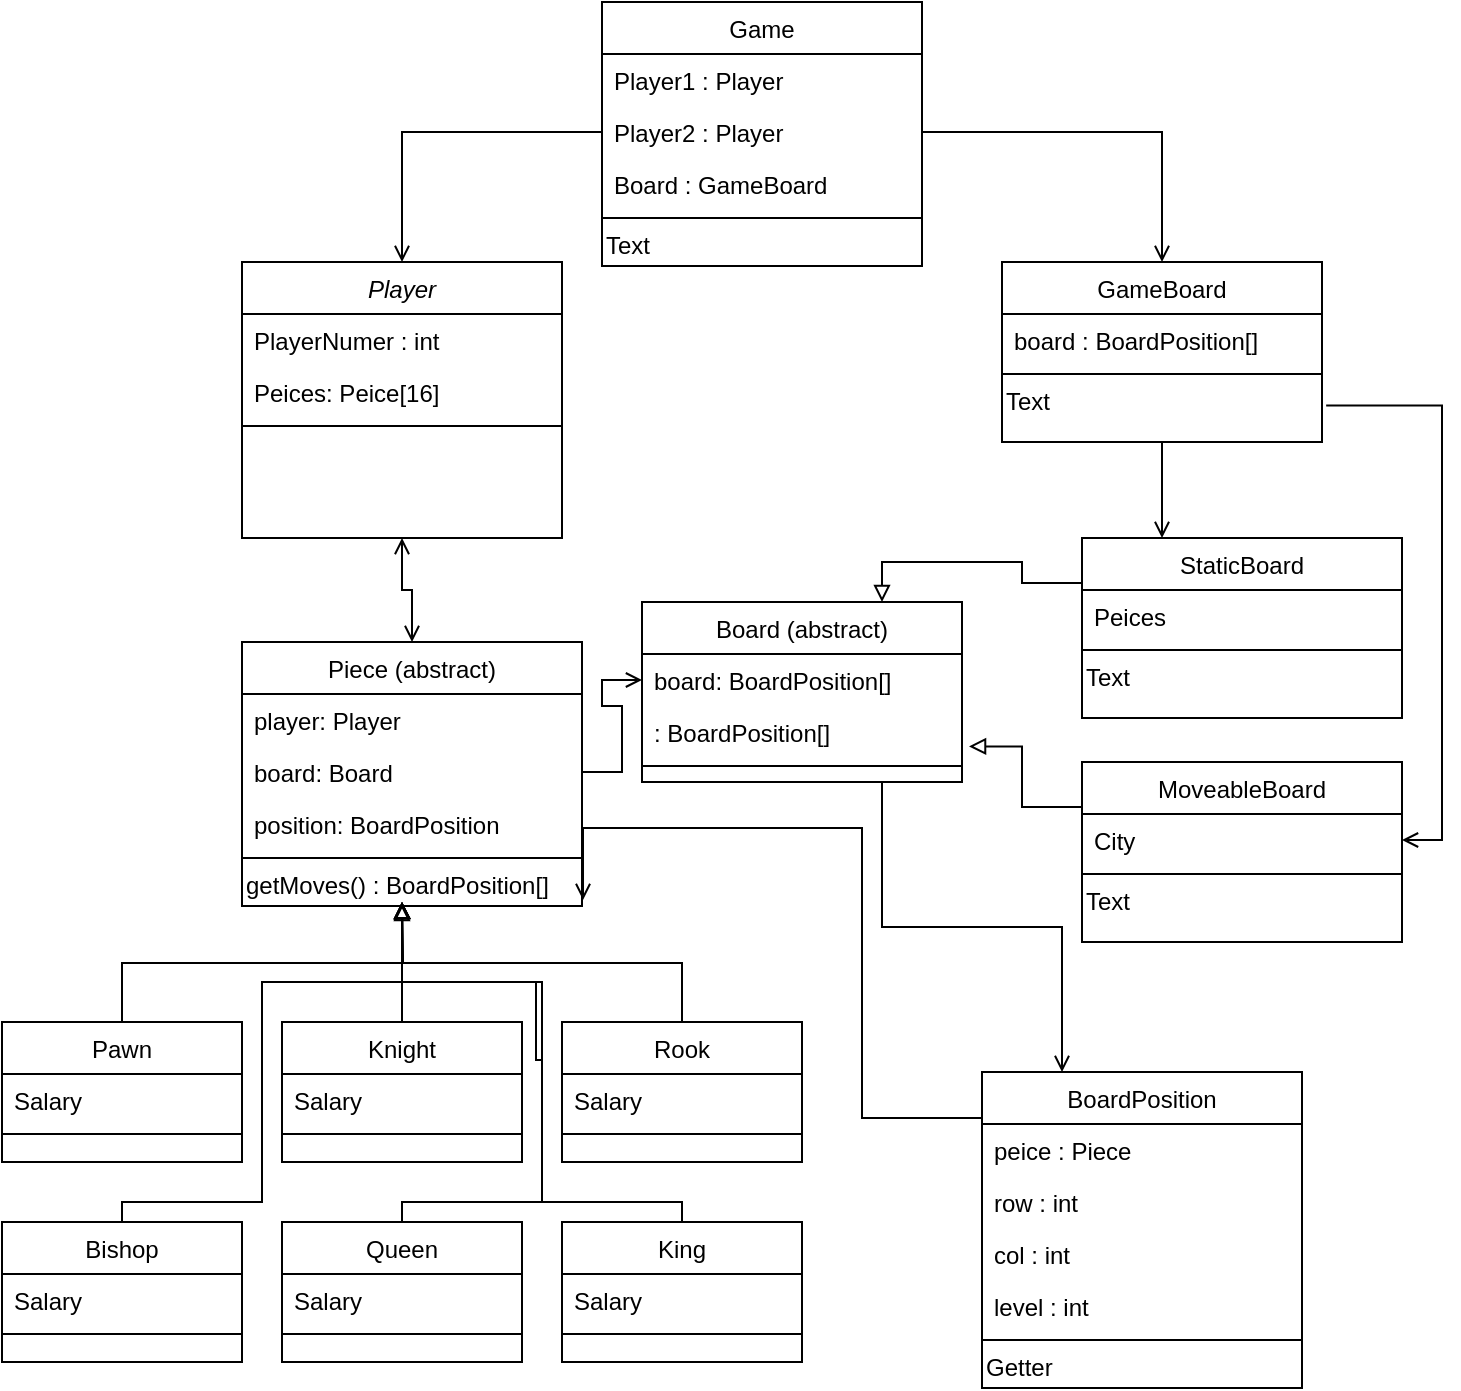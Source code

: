<mxfile version="12.9.11" type="github">
  <diagram id="C5RBs43oDa-KdzZeNtuy" name="Page-1">
    <mxGraphModel dx="1038" dy="552" grid="1" gridSize="10" guides="1" tooltips="1" connect="1" arrows="1" fold="1" page="1" pageScale="1" pageWidth="827" pageHeight="1169" math="0" shadow="0">
      <root>
        <mxCell id="WIyWlLk6GJQsqaUBKTNV-0" />
        <mxCell id="WIyWlLk6GJQsqaUBKTNV-1" parent="WIyWlLk6GJQsqaUBKTNV-0" />
        <mxCell id="lNRmMeMcvW0JSXa-dbg0-25" style="edgeStyle=orthogonalEdgeStyle;rounded=0;orthogonalLoop=1;jettySize=auto;html=1;exitX=0.5;exitY=0;exitDx=0;exitDy=0;endArrow=block;endFill=0;" parent="WIyWlLk6GJQsqaUBKTNV-1" source="zkfFHV4jXpPFQw0GAbJ--13" edge="1">
          <mxGeometry relative="1" as="geometry">
            <mxPoint x="200" y="500" as="targetPoint" />
          </mxGeometry>
        </mxCell>
        <mxCell id="lNRmMeMcvW0JSXa-dbg0-24" style="edgeStyle=orthogonalEdgeStyle;rounded=0;orthogonalLoop=1;jettySize=auto;html=1;exitX=0.5;exitY=0;exitDx=0;exitDy=0;endArrow=block;endFill=0;" parent="WIyWlLk6GJQsqaUBKTNV-1" source="lNRmMeMcvW0JSXa-dbg0-6" edge="1">
          <mxGeometry relative="1" as="geometry">
            <mxPoint x="200" y="500" as="targetPoint" />
            <Array as="points">
              <mxPoint x="200" y="520" />
              <mxPoint x="200" y="520" />
            </Array>
          </mxGeometry>
        </mxCell>
        <mxCell id="lNRmMeMcvW0JSXa-dbg0-6" value="Knight" style="swimlane;fontStyle=0;align=center;verticalAlign=top;childLayout=stackLayout;horizontal=1;startSize=26;horizontalStack=0;resizeParent=1;resizeLast=0;collapsible=1;marginBottom=0;rounded=0;shadow=0;strokeWidth=1;" parent="WIyWlLk6GJQsqaUBKTNV-1" vertex="1">
          <mxGeometry x="140" y="560" width="120" height="70" as="geometry">
            <mxRectangle x="340" y="380" width="170" height="26" as="alternateBounds" />
          </mxGeometry>
        </mxCell>
        <mxCell id="lNRmMeMcvW0JSXa-dbg0-7" value="Salary" style="text;align=left;verticalAlign=top;spacingLeft=4;spacingRight=4;overflow=hidden;rotatable=0;points=[[0,0.5],[1,0.5]];portConstraint=eastwest;" parent="lNRmMeMcvW0JSXa-dbg0-6" vertex="1">
          <mxGeometry y="26" width="120" height="26" as="geometry" />
        </mxCell>
        <mxCell id="lNRmMeMcvW0JSXa-dbg0-8" value="" style="line;html=1;strokeWidth=1;align=left;verticalAlign=middle;spacingTop=-1;spacingLeft=3;spacingRight=3;rotatable=0;labelPosition=right;points=[];portConstraint=eastwest;" parent="lNRmMeMcvW0JSXa-dbg0-6" vertex="1">
          <mxGeometry y="52" width="120" height="8" as="geometry" />
        </mxCell>
        <mxCell id="lNRmMeMcvW0JSXa-dbg0-26" style="edgeStyle=orthogonalEdgeStyle;rounded=0;orthogonalLoop=1;jettySize=auto;html=1;exitX=0.5;exitY=0;exitDx=0;exitDy=0;endArrow=block;endFill=0;" parent="WIyWlLk6GJQsqaUBKTNV-1" source="lNRmMeMcvW0JSXa-dbg0-9" edge="1">
          <mxGeometry relative="1" as="geometry">
            <mxPoint x="200" y="500" as="targetPoint" />
          </mxGeometry>
        </mxCell>
        <mxCell id="lNRmMeMcvW0JSXa-dbg0-27" style="edgeStyle=orthogonalEdgeStyle;rounded=0;orthogonalLoop=1;jettySize=auto;html=1;exitX=0.5;exitY=0;exitDx=0;exitDy=0;endArrow=block;endFill=0;" parent="WIyWlLk6GJQsqaUBKTNV-1" source="lNRmMeMcvW0JSXa-dbg0-12" edge="1">
          <mxGeometry relative="1" as="geometry">
            <mxPoint x="200" y="500" as="targetPoint" />
            <Array as="points">
              <mxPoint x="60" y="650" />
              <mxPoint x="130" y="650" />
              <mxPoint x="130" y="540" />
              <mxPoint x="200" y="540" />
            </Array>
          </mxGeometry>
        </mxCell>
        <mxCell id="lNRmMeMcvW0JSXa-dbg0-30" style="edgeStyle=orthogonalEdgeStyle;rounded=0;orthogonalLoop=1;jettySize=auto;html=1;exitX=0.5;exitY=0;exitDx=0;exitDy=0;endArrow=block;endFill=0;" parent="WIyWlLk6GJQsqaUBKTNV-1" source="lNRmMeMcvW0JSXa-dbg0-15" edge="1">
          <mxGeometry relative="1" as="geometry">
            <mxPoint x="200" y="501" as="targetPoint" />
            <Array as="points">
              <mxPoint x="200" y="650" />
              <mxPoint x="270" y="650" />
              <mxPoint x="270" y="579" />
              <mxPoint x="267" y="579" />
              <mxPoint x="267" y="540" />
              <mxPoint x="200" y="540" />
            </Array>
          </mxGeometry>
        </mxCell>
        <mxCell id="lNRmMeMcvW0JSXa-dbg0-46" value="Game" style="swimlane;fontStyle=0;align=center;verticalAlign=top;childLayout=stackLayout;horizontal=1;startSize=26;horizontalStack=0;resizeParent=1;resizeLast=0;collapsible=1;marginBottom=0;rounded=0;shadow=0;strokeWidth=1;" parent="WIyWlLk6GJQsqaUBKTNV-1" vertex="1">
          <mxGeometry x="300" y="50" width="160" height="132" as="geometry">
            <mxRectangle x="550" y="140" width="160" height="26" as="alternateBounds" />
          </mxGeometry>
        </mxCell>
        <mxCell id="lNRmMeMcvW0JSXa-dbg0-47" value="Player1 : Player" style="text;align=left;verticalAlign=top;spacingLeft=4;spacingRight=4;overflow=hidden;rotatable=0;points=[[0,0.5],[1,0.5]];portConstraint=eastwest;rounded=0;shadow=0;html=0;" parent="lNRmMeMcvW0JSXa-dbg0-46" vertex="1">
          <mxGeometry y="26" width="160" height="26" as="geometry" />
        </mxCell>
        <mxCell id="lNRmMeMcvW0JSXa-dbg0-50" value="Player2 : Player" style="text;align=left;verticalAlign=top;spacingLeft=4;spacingRight=4;overflow=hidden;rotatable=0;points=[[0,0.5],[1,0.5]];portConstraint=eastwest;rounded=0;shadow=0;html=0;" parent="lNRmMeMcvW0JSXa-dbg0-46" vertex="1">
          <mxGeometry y="52" width="160" height="26" as="geometry" />
        </mxCell>
        <mxCell id="lNRmMeMcvW0JSXa-dbg0-51" value="Board : GameBoard" style="text;align=left;verticalAlign=top;spacingLeft=4;spacingRight=4;overflow=hidden;rotatable=0;points=[[0,0.5],[1,0.5]];portConstraint=eastwest;rounded=0;shadow=0;html=0;" parent="lNRmMeMcvW0JSXa-dbg0-46" vertex="1">
          <mxGeometry y="78" width="160" height="26" as="geometry" />
        </mxCell>
        <mxCell id="lNRmMeMcvW0JSXa-dbg0-48" value="" style="line;html=1;strokeWidth=1;align=left;verticalAlign=middle;spacingTop=-1;spacingLeft=3;spacingRight=3;rotatable=0;labelPosition=right;points=[];portConstraint=eastwest;" parent="lNRmMeMcvW0JSXa-dbg0-46" vertex="1">
          <mxGeometry y="104" width="160" height="8" as="geometry" />
        </mxCell>
        <mxCell id="lNRmMeMcvW0JSXa-dbg0-49" value="Text" style="text;html=1;align=left;verticalAlign=middle;resizable=0;points=[];autosize=1;" parent="lNRmMeMcvW0JSXa-dbg0-46" vertex="1">
          <mxGeometry y="112" width="160" height="20" as="geometry" />
        </mxCell>
        <mxCell id="lNRmMeMcvW0JSXa-dbg0-15" value="Queen" style="swimlane;fontStyle=0;align=center;verticalAlign=top;childLayout=stackLayout;horizontal=1;startSize=26;horizontalStack=0;resizeParent=1;resizeLast=0;collapsible=1;marginBottom=0;rounded=0;shadow=0;strokeWidth=1;" parent="WIyWlLk6GJQsqaUBKTNV-1" vertex="1">
          <mxGeometry x="140" y="660" width="120" height="70" as="geometry">
            <mxRectangle x="340" y="380" width="170" height="26" as="alternateBounds" />
          </mxGeometry>
        </mxCell>
        <mxCell id="lNRmMeMcvW0JSXa-dbg0-16" value="Salary" style="text;align=left;verticalAlign=top;spacingLeft=4;spacingRight=4;overflow=hidden;rotatable=0;points=[[0,0.5],[1,0.5]];portConstraint=eastwest;" parent="lNRmMeMcvW0JSXa-dbg0-15" vertex="1">
          <mxGeometry y="26" width="120" height="26" as="geometry" />
        </mxCell>
        <mxCell id="lNRmMeMcvW0JSXa-dbg0-17" value="" style="line;html=1;strokeWidth=1;align=left;verticalAlign=middle;spacingTop=-1;spacingLeft=3;spacingRight=3;rotatable=0;labelPosition=right;points=[];portConstraint=eastwest;" parent="lNRmMeMcvW0JSXa-dbg0-15" vertex="1">
          <mxGeometry y="52" width="120" height="8" as="geometry" />
        </mxCell>
        <mxCell id="zkfFHV4jXpPFQw0GAbJ--13" value="Pawn" style="swimlane;fontStyle=0;align=center;verticalAlign=top;childLayout=stackLayout;horizontal=1;startSize=26;horizontalStack=0;resizeParent=1;resizeLast=0;collapsible=1;marginBottom=0;rounded=0;shadow=0;strokeWidth=1;" parent="WIyWlLk6GJQsqaUBKTNV-1" vertex="1">
          <mxGeometry y="560" width="120" height="70" as="geometry">
            <mxRectangle x="340" y="380" width="170" height="26" as="alternateBounds" />
          </mxGeometry>
        </mxCell>
        <mxCell id="zkfFHV4jXpPFQw0GAbJ--14" value="Salary" style="text;align=left;verticalAlign=top;spacingLeft=4;spacingRight=4;overflow=hidden;rotatable=0;points=[[0,0.5],[1,0.5]];portConstraint=eastwest;" parent="zkfFHV4jXpPFQw0GAbJ--13" vertex="1">
          <mxGeometry y="26" width="120" height="26" as="geometry" />
        </mxCell>
        <mxCell id="zkfFHV4jXpPFQw0GAbJ--15" value="" style="line;html=1;strokeWidth=1;align=left;verticalAlign=middle;spacingTop=-1;spacingLeft=3;spacingRight=3;rotatable=0;labelPosition=right;points=[];portConstraint=eastwest;" parent="zkfFHV4jXpPFQw0GAbJ--13" vertex="1">
          <mxGeometry y="52" width="120" height="8" as="geometry" />
        </mxCell>
        <mxCell id="lNRmMeMcvW0JSXa-dbg0-12" value="Bishop" style="swimlane;fontStyle=0;align=center;verticalAlign=top;childLayout=stackLayout;horizontal=1;startSize=26;horizontalStack=0;resizeParent=1;resizeLast=0;collapsible=1;marginBottom=0;rounded=0;shadow=0;strokeWidth=1;" parent="WIyWlLk6GJQsqaUBKTNV-1" vertex="1">
          <mxGeometry y="660" width="120" height="70" as="geometry">
            <mxRectangle x="340" y="380" width="170" height="26" as="alternateBounds" />
          </mxGeometry>
        </mxCell>
        <mxCell id="lNRmMeMcvW0JSXa-dbg0-13" value="Salary" style="text;align=left;verticalAlign=top;spacingLeft=4;spacingRight=4;overflow=hidden;rotatable=0;points=[[0,0.5],[1,0.5]];portConstraint=eastwest;" parent="lNRmMeMcvW0JSXa-dbg0-12" vertex="1">
          <mxGeometry y="26" width="120" height="26" as="geometry" />
        </mxCell>
        <mxCell id="lNRmMeMcvW0JSXa-dbg0-14" value="" style="line;html=1;strokeWidth=1;align=left;verticalAlign=middle;spacingTop=-1;spacingLeft=3;spacingRight=3;rotatable=0;labelPosition=right;points=[];portConstraint=eastwest;" parent="lNRmMeMcvW0JSXa-dbg0-12" vertex="1">
          <mxGeometry y="52" width="120" height="8" as="geometry" />
        </mxCell>
        <mxCell id="lNRmMeMcvW0JSXa-dbg0-9" value="Rook" style="swimlane;fontStyle=0;align=center;verticalAlign=top;childLayout=stackLayout;horizontal=1;startSize=26;horizontalStack=0;resizeParent=1;resizeLast=0;collapsible=1;marginBottom=0;rounded=0;shadow=0;strokeWidth=1;" parent="WIyWlLk6GJQsqaUBKTNV-1" vertex="1">
          <mxGeometry x="280" y="560" width="120" height="70" as="geometry">
            <mxRectangle x="340" y="380" width="170" height="26" as="alternateBounds" />
          </mxGeometry>
        </mxCell>
        <mxCell id="lNRmMeMcvW0JSXa-dbg0-10" value="Salary" style="text;align=left;verticalAlign=top;spacingLeft=4;spacingRight=4;overflow=hidden;rotatable=0;points=[[0,0.5],[1,0.5]];portConstraint=eastwest;" parent="lNRmMeMcvW0JSXa-dbg0-9" vertex="1">
          <mxGeometry y="26" width="120" height="26" as="geometry" />
        </mxCell>
        <mxCell id="lNRmMeMcvW0JSXa-dbg0-11" value="" style="line;html=1;strokeWidth=1;align=left;verticalAlign=middle;spacingTop=-1;spacingLeft=3;spacingRight=3;rotatable=0;labelPosition=right;points=[];portConstraint=eastwest;" parent="lNRmMeMcvW0JSXa-dbg0-9" vertex="1">
          <mxGeometry y="52" width="120" height="8" as="geometry" />
        </mxCell>
        <mxCell id="lNRmMeMcvW0JSXa-dbg0-28" style="edgeStyle=orthogonalEdgeStyle;rounded=0;orthogonalLoop=1;jettySize=auto;html=1;exitX=0.5;exitY=0;exitDx=0;exitDy=0;endArrow=block;endFill=0;" parent="WIyWlLk6GJQsqaUBKTNV-1" source="lNRmMeMcvW0JSXa-dbg0-18" edge="1">
          <mxGeometry relative="1" as="geometry">
            <mxPoint x="200" y="500" as="targetPoint" />
            <Array as="points">
              <mxPoint x="340" y="650" />
              <mxPoint x="270" y="650" />
              <mxPoint x="270" y="540" />
              <mxPoint x="200" y="540" />
            </Array>
          </mxGeometry>
        </mxCell>
        <mxCell id="lNRmMeMcvW0JSXa-dbg0-18" value="King" style="swimlane;fontStyle=0;align=center;verticalAlign=top;childLayout=stackLayout;horizontal=1;startSize=26;horizontalStack=0;resizeParent=1;resizeLast=0;collapsible=1;marginBottom=0;rounded=0;shadow=0;strokeWidth=1;" parent="WIyWlLk6GJQsqaUBKTNV-1" vertex="1">
          <mxGeometry x="280" y="660" width="120" height="70" as="geometry">
            <mxRectangle x="340" y="380" width="170" height="26" as="alternateBounds" />
          </mxGeometry>
        </mxCell>
        <mxCell id="lNRmMeMcvW0JSXa-dbg0-19" value="Salary" style="text;align=left;verticalAlign=top;spacingLeft=4;spacingRight=4;overflow=hidden;rotatable=0;points=[[0,0.5],[1,0.5]];portConstraint=eastwest;" parent="lNRmMeMcvW0JSXa-dbg0-18" vertex="1">
          <mxGeometry y="26" width="120" height="26" as="geometry" />
        </mxCell>
        <mxCell id="lNRmMeMcvW0JSXa-dbg0-20" value="" style="line;html=1;strokeWidth=1;align=left;verticalAlign=middle;spacingTop=-1;spacingLeft=3;spacingRight=3;rotatable=0;labelPosition=right;points=[];portConstraint=eastwest;" parent="lNRmMeMcvW0JSXa-dbg0-18" vertex="1">
          <mxGeometry y="52" width="120" height="8" as="geometry" />
        </mxCell>
        <mxCell id="lNRmMeMcvW0JSXa-dbg0-31" style="edgeStyle=orthogonalEdgeStyle;rounded=0;orthogonalLoop=1;jettySize=auto;html=1;exitX=0.5;exitY=1;exitDx=0;exitDy=0;entryX=0.5;entryY=0;entryDx=0;entryDy=0;endArrow=open;endFill=0;startArrow=open;startFill=0;" parent="WIyWlLk6GJQsqaUBKTNV-1" source="zkfFHV4jXpPFQw0GAbJ--0" target="lNRmMeMcvW0JSXa-dbg0-42" edge="1">
          <mxGeometry relative="1" as="geometry">
            <mxPoint x="200" y="360" as="targetPoint" />
          </mxGeometry>
        </mxCell>
        <mxCell id="zkfFHV4jXpPFQw0GAbJ--0" value="Player" style="swimlane;fontStyle=2;align=center;verticalAlign=top;childLayout=stackLayout;horizontal=1;startSize=26;horizontalStack=0;resizeParent=1;resizeLast=0;collapsible=1;marginBottom=0;rounded=0;shadow=0;strokeWidth=1;" parent="WIyWlLk6GJQsqaUBKTNV-1" vertex="1">
          <mxGeometry x="120" y="180" width="160" height="138" as="geometry">
            <mxRectangle x="230" y="140" width="160" height="26" as="alternateBounds" />
          </mxGeometry>
        </mxCell>
        <mxCell id="zkfFHV4jXpPFQw0GAbJ--2" value="PlayerNumer : int" style="text;align=left;verticalAlign=top;spacingLeft=4;spacingRight=4;overflow=hidden;rotatable=0;points=[[0,0.5],[1,0.5]];portConstraint=eastwest;rounded=0;shadow=0;html=0;" parent="zkfFHV4jXpPFQw0GAbJ--0" vertex="1">
          <mxGeometry y="26" width="160" height="26" as="geometry" />
        </mxCell>
        <mxCell id="zkfFHV4jXpPFQw0GAbJ--3" value="Peices: Peice[16]" style="text;align=left;verticalAlign=top;spacingLeft=4;spacingRight=4;overflow=hidden;rotatable=0;points=[[0,0.5],[1,0.5]];portConstraint=eastwest;rounded=0;shadow=0;html=0;" parent="zkfFHV4jXpPFQw0GAbJ--0" vertex="1">
          <mxGeometry y="52" width="160" height="26" as="geometry" />
        </mxCell>
        <mxCell id="zkfFHV4jXpPFQw0GAbJ--4" value="" style="line;html=1;strokeWidth=1;align=left;verticalAlign=middle;spacingTop=-1;spacingLeft=3;spacingRight=3;rotatable=0;labelPosition=right;points=[];portConstraint=eastwest;" parent="zkfFHV4jXpPFQw0GAbJ--0" vertex="1">
          <mxGeometry y="78" width="160" height="8" as="geometry" />
        </mxCell>
        <mxCell id="lNRmMeMcvW0JSXa-dbg0-71" style="edgeStyle=orthogonalEdgeStyle;rounded=0;orthogonalLoop=1;jettySize=auto;html=1;exitX=0.5;exitY=1;exitDx=0;exitDy=0;entryX=0.25;entryY=0;entryDx=0;entryDy=0;startArrow=none;startFill=0;endArrow=open;endFill=0;" parent="WIyWlLk6GJQsqaUBKTNV-1" source="zkfFHV4jXpPFQw0GAbJ--17" target="lNRmMeMcvW0JSXa-dbg0-37" edge="1">
          <mxGeometry relative="1" as="geometry" />
        </mxCell>
        <mxCell id="lNRmMeMcvW0JSXa-dbg0-72" style="edgeStyle=orthogonalEdgeStyle;rounded=0;orthogonalLoop=1;jettySize=auto;html=1;exitX=1.013;exitY=0.59;exitDx=0;exitDy=0;entryX=1;entryY=0.5;entryDx=0;entryDy=0;startArrow=none;startFill=0;endArrow=open;endFill=0;exitPerimeter=0;" parent="WIyWlLk6GJQsqaUBKTNV-1" source="lNRmMeMcvW0JSXa-dbg0-32" target="lNRmMeMcvW0JSXa-dbg0-34" edge="1">
          <mxGeometry relative="1" as="geometry">
            <Array as="points">
              <mxPoint x="720" y="252" />
              <mxPoint x="720" y="469" />
            </Array>
          </mxGeometry>
        </mxCell>
        <mxCell id="zkfFHV4jXpPFQw0GAbJ--17" value="GameBoard" style="swimlane;fontStyle=0;align=center;verticalAlign=top;childLayout=stackLayout;horizontal=1;startSize=26;horizontalStack=0;resizeParent=1;resizeLast=0;collapsible=1;marginBottom=0;rounded=0;shadow=0;strokeWidth=1;" parent="WIyWlLk6GJQsqaUBKTNV-1" vertex="1">
          <mxGeometry x="500" y="180" width="160" height="90" as="geometry">
            <mxRectangle x="550" y="140" width="160" height="26" as="alternateBounds" />
          </mxGeometry>
        </mxCell>
        <mxCell id="zkfFHV4jXpPFQw0GAbJ--19" value="board : BoardPosition[]" style="text;align=left;verticalAlign=top;spacingLeft=4;spacingRight=4;overflow=hidden;rotatable=0;points=[[0,0.5],[1,0.5]];portConstraint=eastwest;rounded=0;shadow=0;html=0;" parent="zkfFHV4jXpPFQw0GAbJ--17" vertex="1">
          <mxGeometry y="26" width="160" height="26" as="geometry" />
        </mxCell>
        <mxCell id="zkfFHV4jXpPFQw0GAbJ--23" value="" style="line;html=1;strokeWidth=1;align=left;verticalAlign=middle;spacingTop=-1;spacingLeft=3;spacingRight=3;rotatable=0;labelPosition=right;points=[];portConstraint=eastwest;" parent="zkfFHV4jXpPFQw0GAbJ--17" vertex="1">
          <mxGeometry y="52" width="160" height="8" as="geometry" />
        </mxCell>
        <mxCell id="lNRmMeMcvW0JSXa-dbg0-32" value="Text" style="text;html=1;align=left;verticalAlign=middle;resizable=0;points=[];autosize=1;" parent="zkfFHV4jXpPFQw0GAbJ--17" vertex="1">
          <mxGeometry y="60" width="160" height="20" as="geometry" />
        </mxCell>
        <mxCell id="lNRmMeMcvW0JSXa-dbg0-52" style="edgeStyle=orthogonalEdgeStyle;rounded=0;orthogonalLoop=1;jettySize=auto;html=1;exitX=0;exitY=0.5;exitDx=0;exitDy=0;startArrow=none;startFill=0;endArrow=open;endFill=0;" parent="WIyWlLk6GJQsqaUBKTNV-1" source="lNRmMeMcvW0JSXa-dbg0-50" target="zkfFHV4jXpPFQw0GAbJ--0" edge="1">
          <mxGeometry relative="1" as="geometry" />
        </mxCell>
        <mxCell id="lNRmMeMcvW0JSXa-dbg0-53" style="edgeStyle=orthogonalEdgeStyle;rounded=0;orthogonalLoop=1;jettySize=auto;html=1;exitX=1;exitY=0.5;exitDx=0;exitDy=0;startArrow=none;startFill=0;endArrow=open;endFill=0;" parent="WIyWlLk6GJQsqaUBKTNV-1" source="lNRmMeMcvW0JSXa-dbg0-50" target="zkfFHV4jXpPFQw0GAbJ--17" edge="1">
          <mxGeometry relative="1" as="geometry" />
        </mxCell>
        <mxCell id="lNRmMeMcvW0JSXa-dbg0-74" style="edgeStyle=orthogonalEdgeStyle;rounded=0;orthogonalLoop=1;jettySize=auto;html=1;exitX=0.75;exitY=1;exitDx=0;exitDy=0;entryX=0.25;entryY=0;entryDx=0;entryDy=0;startArrow=none;startFill=0;endArrow=open;endFill=0;" parent="WIyWlLk6GJQsqaUBKTNV-1" source="lNRmMeMcvW0JSXa-dbg0-66" target="lNRmMeMcvW0JSXa-dbg0-54" edge="1">
          <mxGeometry relative="1" as="geometry" />
        </mxCell>
        <mxCell id="lNRmMeMcvW0JSXa-dbg0-70" style="edgeStyle=orthogonalEdgeStyle;rounded=0;orthogonalLoop=1;jettySize=auto;html=1;exitX=1;exitY=0.5;exitDx=0;exitDy=0;entryX=0;entryY=0.5;entryDx=0;entryDy=0;startArrow=none;startFill=0;endArrow=open;endFill=0;" parent="WIyWlLk6GJQsqaUBKTNV-1" source="lNRmMeMcvW0JSXa-dbg0-65" target="lNRmMeMcvW0JSXa-dbg0-67" edge="1">
          <mxGeometry relative="1" as="geometry" />
        </mxCell>
        <mxCell id="lNRmMeMcvW0JSXa-dbg0-75" style="edgeStyle=orthogonalEdgeStyle;rounded=0;orthogonalLoop=1;jettySize=auto;html=1;exitX=0;exitY=0.25;exitDx=0;exitDy=0;entryX=0.75;entryY=0;entryDx=0;entryDy=0;startArrow=none;startFill=0;endArrow=block;endFill=0;" parent="WIyWlLk6GJQsqaUBKTNV-1" source="lNRmMeMcvW0JSXa-dbg0-37" target="lNRmMeMcvW0JSXa-dbg0-66" edge="1">
          <mxGeometry relative="1" as="geometry" />
        </mxCell>
        <mxCell id="lNRmMeMcvW0JSXa-dbg0-37" value="StaticBoard" style="swimlane;fontStyle=0;align=center;verticalAlign=top;childLayout=stackLayout;horizontal=1;startSize=26;horizontalStack=0;resizeParent=1;resizeLast=0;collapsible=1;marginBottom=0;rounded=0;shadow=0;strokeWidth=1;" parent="WIyWlLk6GJQsqaUBKTNV-1" vertex="1">
          <mxGeometry x="540" y="318" width="160" height="90" as="geometry">
            <mxRectangle x="550" y="140" width="160" height="26" as="alternateBounds" />
          </mxGeometry>
        </mxCell>
        <mxCell id="lNRmMeMcvW0JSXa-dbg0-38" value="Peices" style="text;align=left;verticalAlign=top;spacingLeft=4;spacingRight=4;overflow=hidden;rotatable=0;points=[[0,0.5],[1,0.5]];portConstraint=eastwest;rounded=0;shadow=0;html=0;" parent="lNRmMeMcvW0JSXa-dbg0-37" vertex="1">
          <mxGeometry y="26" width="160" height="26" as="geometry" />
        </mxCell>
        <mxCell id="lNRmMeMcvW0JSXa-dbg0-39" value="" style="line;html=1;strokeWidth=1;align=left;verticalAlign=middle;spacingTop=-1;spacingLeft=3;spacingRight=3;rotatable=0;labelPosition=right;points=[];portConstraint=eastwest;" parent="lNRmMeMcvW0JSXa-dbg0-37" vertex="1">
          <mxGeometry y="52" width="160" height="8" as="geometry" />
        </mxCell>
        <mxCell id="lNRmMeMcvW0JSXa-dbg0-40" value="Text" style="text;html=1;align=left;verticalAlign=middle;resizable=0;points=[];autosize=1;" parent="lNRmMeMcvW0JSXa-dbg0-37" vertex="1">
          <mxGeometry y="60" width="160" height="20" as="geometry" />
        </mxCell>
        <mxCell id="lNRmMeMcvW0JSXa-dbg0-76" style="edgeStyle=orthogonalEdgeStyle;rounded=0;orthogonalLoop=1;jettySize=auto;html=1;exitX=0;exitY=0.25;exitDx=0;exitDy=0;startArrow=none;startFill=0;endArrow=block;endFill=0;entryX=1.022;entryY=0.777;entryDx=0;entryDy=0;entryPerimeter=0;" parent="WIyWlLk6GJQsqaUBKTNV-1" source="lNRmMeMcvW0JSXa-dbg0-33" target="lNRmMeMcvW0JSXa-dbg0-90" edge="1">
          <mxGeometry relative="1" as="geometry">
            <mxPoint x="720" y="100" as="targetPoint" />
          </mxGeometry>
        </mxCell>
        <mxCell id="lNRmMeMcvW0JSXa-dbg0-33" value="MoveableBoard" style="swimlane;fontStyle=0;align=center;verticalAlign=top;childLayout=stackLayout;horizontal=1;startSize=26;horizontalStack=0;resizeParent=1;resizeLast=0;collapsible=1;marginBottom=0;rounded=0;shadow=0;strokeWidth=1;" parent="WIyWlLk6GJQsqaUBKTNV-1" vertex="1">
          <mxGeometry x="540" y="430" width="160" height="90" as="geometry">
            <mxRectangle x="550" y="140" width="160" height="26" as="alternateBounds" />
          </mxGeometry>
        </mxCell>
        <mxCell id="lNRmMeMcvW0JSXa-dbg0-34" value="City" style="text;align=left;verticalAlign=top;spacingLeft=4;spacingRight=4;overflow=hidden;rotatable=0;points=[[0,0.5],[1,0.5]];portConstraint=eastwest;rounded=0;shadow=0;html=0;" parent="lNRmMeMcvW0JSXa-dbg0-33" vertex="1">
          <mxGeometry y="26" width="160" height="26" as="geometry" />
        </mxCell>
        <mxCell id="lNRmMeMcvW0JSXa-dbg0-35" value="" style="line;html=1;strokeWidth=1;align=left;verticalAlign=middle;spacingTop=-1;spacingLeft=3;spacingRight=3;rotatable=0;labelPosition=right;points=[];portConstraint=eastwest;" parent="lNRmMeMcvW0JSXa-dbg0-33" vertex="1">
          <mxGeometry y="52" width="160" height="8" as="geometry" />
        </mxCell>
        <mxCell id="lNRmMeMcvW0JSXa-dbg0-36" value="Text" style="text;html=1;align=left;verticalAlign=middle;resizable=0;points=[];autosize=1;" parent="lNRmMeMcvW0JSXa-dbg0-33" vertex="1">
          <mxGeometry y="60" width="160" height="20" as="geometry" />
        </mxCell>
        <mxCell id="lNRmMeMcvW0JSXa-dbg0-73" style="edgeStyle=orthogonalEdgeStyle;rounded=0;orthogonalLoop=1;jettySize=auto;html=1;exitX=0;exitY=0.25;exitDx=0;exitDy=0;entryX=1.003;entryY=0.85;entryDx=0;entryDy=0;entryPerimeter=0;startArrow=none;startFill=0;endArrow=open;endFill=0;" parent="WIyWlLk6GJQsqaUBKTNV-1" source="lNRmMeMcvW0JSXa-dbg0-54" target="lNRmMeMcvW0JSXa-dbg0-45" edge="1">
          <mxGeometry relative="1" as="geometry">
            <Array as="points">
              <mxPoint x="430" y="608" />
              <mxPoint x="430" y="463" />
            </Array>
          </mxGeometry>
        </mxCell>
        <mxCell id="lNRmMeMcvW0JSXa-dbg0-54" value="BoardPosition" style="swimlane;fontStyle=0;align=center;verticalAlign=top;childLayout=stackLayout;horizontal=1;startSize=26;horizontalStack=0;resizeParent=1;resizeLast=0;collapsible=1;marginBottom=0;rounded=0;shadow=0;strokeWidth=1;" parent="WIyWlLk6GJQsqaUBKTNV-1" vertex="1">
          <mxGeometry x="490" y="585" width="160" height="158" as="geometry">
            <mxRectangle x="550" y="140" width="160" height="26" as="alternateBounds" />
          </mxGeometry>
        </mxCell>
        <mxCell id="lNRmMeMcvW0JSXa-dbg0-55" value="peice : Piece" style="text;align=left;verticalAlign=top;spacingLeft=4;spacingRight=4;overflow=hidden;rotatable=0;points=[[0,0.5],[1,0.5]];portConstraint=eastwest;rounded=0;shadow=0;html=0;" parent="lNRmMeMcvW0JSXa-dbg0-54" vertex="1">
          <mxGeometry y="26" width="160" height="26" as="geometry" />
        </mxCell>
        <mxCell id="LAoSmU1_jHVNk5nv93MW-0" value="row : int" style="text;align=left;verticalAlign=top;spacingLeft=4;spacingRight=4;overflow=hidden;rotatable=0;points=[[0,0.5],[1,0.5]];portConstraint=eastwest;rounded=0;shadow=0;html=0;" vertex="1" parent="lNRmMeMcvW0JSXa-dbg0-54">
          <mxGeometry y="52" width="160" height="26" as="geometry" />
        </mxCell>
        <mxCell id="LAoSmU1_jHVNk5nv93MW-2" value="col : int" style="text;align=left;verticalAlign=top;spacingLeft=4;spacingRight=4;overflow=hidden;rotatable=0;points=[[0,0.5],[1,0.5]];portConstraint=eastwest;rounded=0;shadow=0;html=0;" vertex="1" parent="lNRmMeMcvW0JSXa-dbg0-54">
          <mxGeometry y="78" width="160" height="26" as="geometry" />
        </mxCell>
        <mxCell id="LAoSmU1_jHVNk5nv93MW-4" value="level : int" style="text;align=left;verticalAlign=top;spacingLeft=4;spacingRight=4;overflow=hidden;rotatable=0;points=[[0,0.5],[1,0.5]];portConstraint=eastwest;rounded=0;shadow=0;html=0;" vertex="1" parent="lNRmMeMcvW0JSXa-dbg0-54">
          <mxGeometry y="104" width="160" height="26" as="geometry" />
        </mxCell>
        <mxCell id="lNRmMeMcvW0JSXa-dbg0-56" value="" style="line;html=1;strokeWidth=1;align=left;verticalAlign=middle;spacingTop=-1;spacingLeft=3;spacingRight=3;rotatable=0;labelPosition=right;points=[];portConstraint=eastwest;" parent="lNRmMeMcvW0JSXa-dbg0-54" vertex="1">
          <mxGeometry y="130" width="160" height="8" as="geometry" />
        </mxCell>
        <mxCell id="lNRmMeMcvW0JSXa-dbg0-57" value="Getter" style="text;html=1;align=left;verticalAlign=middle;resizable=0;points=[];autosize=1;" parent="lNRmMeMcvW0JSXa-dbg0-54" vertex="1">
          <mxGeometry y="138" width="160" height="20" as="geometry" />
        </mxCell>
        <mxCell id="lNRmMeMcvW0JSXa-dbg0-42" value="Piece (abstract)" style="swimlane;fontStyle=0;align=center;verticalAlign=top;childLayout=stackLayout;horizontal=1;startSize=26;horizontalStack=0;resizeParent=1;resizeLast=0;collapsible=1;marginBottom=0;rounded=0;shadow=0;strokeWidth=1;" parent="WIyWlLk6GJQsqaUBKTNV-1" vertex="1">
          <mxGeometry x="120" y="370" width="170" height="132" as="geometry">
            <mxRectangle x="550" y="140" width="160" height="26" as="alternateBounds" />
          </mxGeometry>
        </mxCell>
        <mxCell id="lNRmMeMcvW0JSXa-dbg0-43" value="player: Player" style="text;align=left;verticalAlign=top;spacingLeft=4;spacingRight=4;overflow=hidden;rotatable=0;points=[[0,0.5],[1,0.5]];portConstraint=eastwest;rounded=0;shadow=0;html=0;" parent="lNRmMeMcvW0JSXa-dbg0-42" vertex="1">
          <mxGeometry y="26" width="170" height="26" as="geometry" />
        </mxCell>
        <mxCell id="lNRmMeMcvW0JSXa-dbg0-65" value="board: Board" style="text;align=left;verticalAlign=top;spacingLeft=4;spacingRight=4;overflow=hidden;rotatable=0;points=[[0,0.5],[1,0.5]];portConstraint=eastwest;rounded=0;shadow=0;html=0;" parent="lNRmMeMcvW0JSXa-dbg0-42" vertex="1">
          <mxGeometry y="52" width="170" height="26" as="geometry" />
        </mxCell>
        <mxCell id="LAoSmU1_jHVNk5nv93MW-6" value="position: BoardPosition" style="text;align=left;verticalAlign=top;spacingLeft=4;spacingRight=4;overflow=hidden;rotatable=0;points=[[0,0.5],[1,0.5]];portConstraint=eastwest;rounded=0;shadow=0;html=0;" vertex="1" parent="lNRmMeMcvW0JSXa-dbg0-42">
          <mxGeometry y="78" width="170" height="26" as="geometry" />
        </mxCell>
        <mxCell id="lNRmMeMcvW0JSXa-dbg0-44" value="" style="line;html=1;strokeWidth=1;align=left;verticalAlign=middle;spacingTop=-1;spacingLeft=3;spacingRight=3;rotatable=0;labelPosition=right;points=[];portConstraint=eastwest;" parent="lNRmMeMcvW0JSXa-dbg0-42" vertex="1">
          <mxGeometry y="104" width="170" height="8" as="geometry" />
        </mxCell>
        <mxCell id="lNRmMeMcvW0JSXa-dbg0-45" value="getMoves() : BoardPosition[]" style="text;html=1;align=left;verticalAlign=middle;resizable=0;points=[];autosize=1;" parent="lNRmMeMcvW0JSXa-dbg0-42" vertex="1">
          <mxGeometry y="112" width="170" height="20" as="geometry" />
        </mxCell>
        <mxCell id="lNRmMeMcvW0JSXa-dbg0-66" value="Board (abstract)" style="swimlane;fontStyle=0;align=center;verticalAlign=top;childLayout=stackLayout;horizontal=1;startSize=26;horizontalStack=0;resizeParent=1;resizeLast=0;collapsible=1;marginBottom=0;rounded=0;shadow=0;strokeWidth=1;" parent="WIyWlLk6GJQsqaUBKTNV-1" vertex="1">
          <mxGeometry x="320" y="350" width="160" height="90" as="geometry">
            <mxRectangle x="550" y="140" width="160" height="26" as="alternateBounds" />
          </mxGeometry>
        </mxCell>
        <mxCell id="lNRmMeMcvW0JSXa-dbg0-67" value="board: BoardPosition[]" style="text;align=left;verticalAlign=top;spacingLeft=4;spacingRight=4;overflow=hidden;rotatable=0;points=[[0,0.5],[1,0.5]];portConstraint=eastwest;rounded=0;shadow=0;html=0;" parent="lNRmMeMcvW0JSXa-dbg0-66" vertex="1">
          <mxGeometry y="26" width="160" height="26" as="geometry" />
        </mxCell>
        <mxCell id="lNRmMeMcvW0JSXa-dbg0-90" value=": BoardPosition[]" style="text;align=left;verticalAlign=top;spacingLeft=4;spacingRight=4;overflow=hidden;rotatable=0;points=[[0,0.5],[1,0.5]];portConstraint=eastwest;rounded=0;shadow=0;html=0;" parent="lNRmMeMcvW0JSXa-dbg0-66" vertex="1">
          <mxGeometry y="52" width="160" height="26" as="geometry" />
        </mxCell>
        <mxCell id="lNRmMeMcvW0JSXa-dbg0-68" value="" style="line;html=1;strokeWidth=1;align=left;verticalAlign=middle;spacingTop=-1;spacingLeft=3;spacingRight=3;rotatable=0;labelPosition=right;points=[];portConstraint=eastwest;" parent="lNRmMeMcvW0JSXa-dbg0-66" vertex="1">
          <mxGeometry y="78" width="160" height="8" as="geometry" />
        </mxCell>
      </root>
    </mxGraphModel>
  </diagram>
</mxfile>
